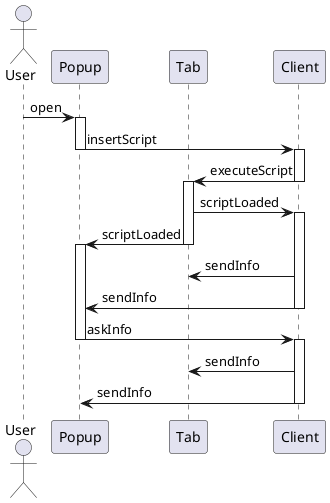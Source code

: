 @startuml openPopup

actor User
participant Popup
participant Tab
participant Client

User -> Popup: open
activate Popup
Popup -> Client: insertScript
deactivate Popup
activate Client
Client -> Tab: executeScript
deactivate Client
activate Tab
Tab -> Client: scriptLoaded
activate Client
Tab -> Popup: scriptLoaded
deactivate Tab
activate Popup
Tab <- Client: sendInfo
Popup <- Client: sendInfo
deactivate Client
Popup -> Client: askInfo
deactivate Popup
activate Client
Tab <- Client: sendInfo
Popup <- Client: sendInfo
deactivate Client

@enduml
